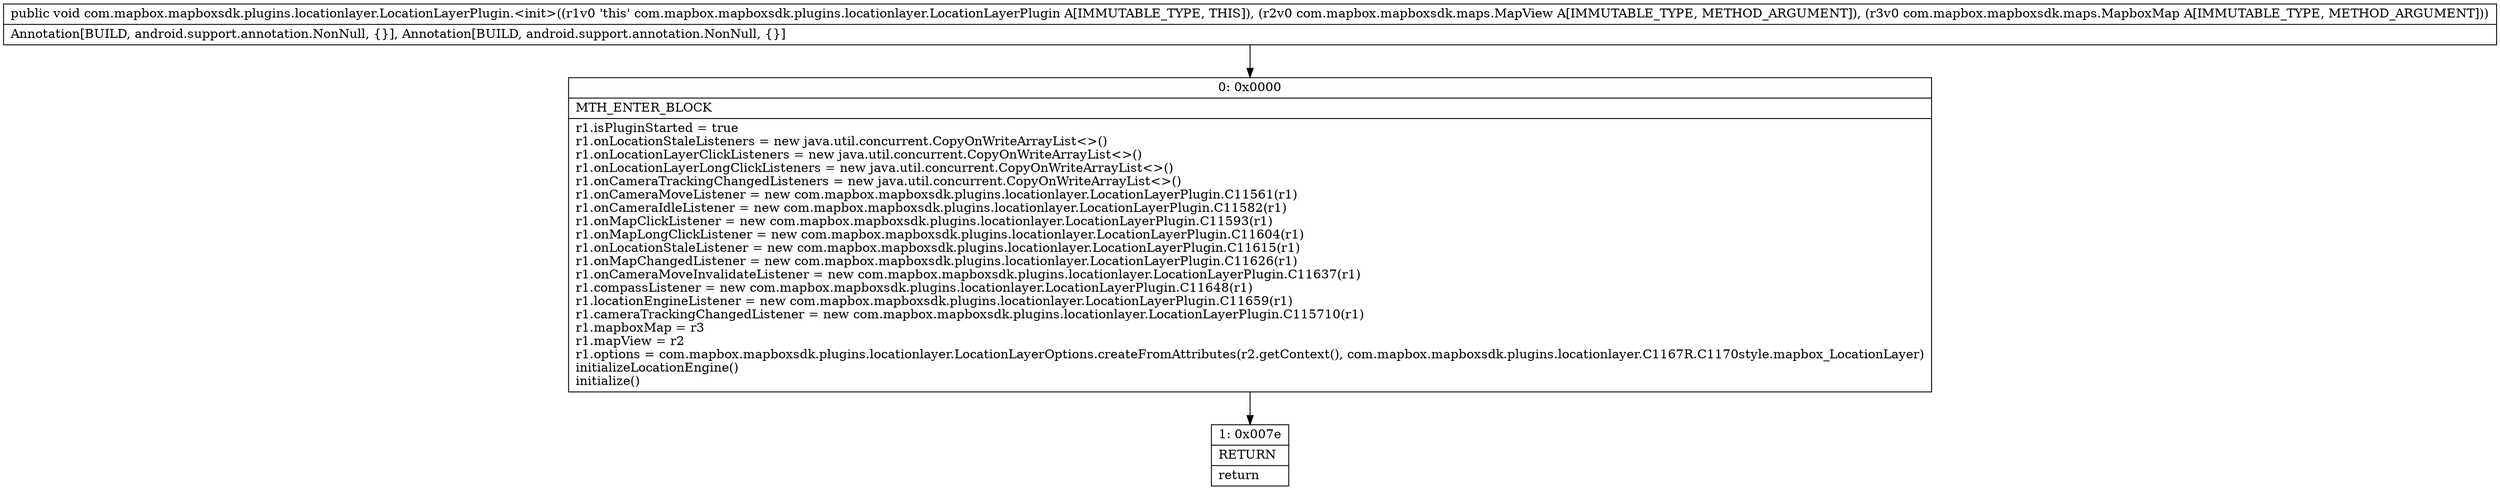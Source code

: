 digraph "CFG forcom.mapbox.mapboxsdk.plugins.locationlayer.LocationLayerPlugin.\<init\>(Lcom\/mapbox\/mapboxsdk\/maps\/MapView;Lcom\/mapbox\/mapboxsdk\/maps\/MapboxMap;)V" {
Node_0 [shape=record,label="{0\:\ 0x0000|MTH_ENTER_BLOCK\l|r1.isPluginStarted = true\lr1.onLocationStaleListeners = new java.util.concurrent.CopyOnWriteArrayList\<\>()\lr1.onLocationLayerClickListeners = new java.util.concurrent.CopyOnWriteArrayList\<\>()\lr1.onLocationLayerLongClickListeners = new java.util.concurrent.CopyOnWriteArrayList\<\>()\lr1.onCameraTrackingChangedListeners = new java.util.concurrent.CopyOnWriteArrayList\<\>()\lr1.onCameraMoveListener = new com.mapbox.mapboxsdk.plugins.locationlayer.LocationLayerPlugin.C11561(r1)\lr1.onCameraIdleListener = new com.mapbox.mapboxsdk.plugins.locationlayer.LocationLayerPlugin.C11582(r1)\lr1.onMapClickListener = new com.mapbox.mapboxsdk.plugins.locationlayer.LocationLayerPlugin.C11593(r1)\lr1.onMapLongClickListener = new com.mapbox.mapboxsdk.plugins.locationlayer.LocationLayerPlugin.C11604(r1)\lr1.onLocationStaleListener = new com.mapbox.mapboxsdk.plugins.locationlayer.LocationLayerPlugin.C11615(r1)\lr1.onMapChangedListener = new com.mapbox.mapboxsdk.plugins.locationlayer.LocationLayerPlugin.C11626(r1)\lr1.onCameraMoveInvalidateListener = new com.mapbox.mapboxsdk.plugins.locationlayer.LocationLayerPlugin.C11637(r1)\lr1.compassListener = new com.mapbox.mapboxsdk.plugins.locationlayer.LocationLayerPlugin.C11648(r1)\lr1.locationEngineListener = new com.mapbox.mapboxsdk.plugins.locationlayer.LocationLayerPlugin.C11659(r1)\lr1.cameraTrackingChangedListener = new com.mapbox.mapboxsdk.plugins.locationlayer.LocationLayerPlugin.C115710(r1)\lr1.mapboxMap = r3\lr1.mapView = r2\lr1.options = com.mapbox.mapboxsdk.plugins.locationlayer.LocationLayerOptions.createFromAttributes(r2.getContext(), com.mapbox.mapboxsdk.plugins.locationlayer.C1167R.C1170style.mapbox_LocationLayer)\linitializeLocationEngine()\linitialize()\l}"];
Node_1 [shape=record,label="{1\:\ 0x007e|RETURN\l|return\l}"];
MethodNode[shape=record,label="{public void com.mapbox.mapboxsdk.plugins.locationlayer.LocationLayerPlugin.\<init\>((r1v0 'this' com.mapbox.mapboxsdk.plugins.locationlayer.LocationLayerPlugin A[IMMUTABLE_TYPE, THIS]), (r2v0 com.mapbox.mapboxsdk.maps.MapView A[IMMUTABLE_TYPE, METHOD_ARGUMENT]), (r3v0 com.mapbox.mapboxsdk.maps.MapboxMap A[IMMUTABLE_TYPE, METHOD_ARGUMENT]))  | Annotation[BUILD, android.support.annotation.NonNull, \{\}], Annotation[BUILD, android.support.annotation.NonNull, \{\}]\l}"];
MethodNode -> Node_0;
Node_0 -> Node_1;
}


